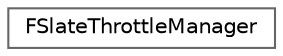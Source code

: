 digraph "Graphical Class Hierarchy"
{
 // INTERACTIVE_SVG=YES
 // LATEX_PDF_SIZE
  bgcolor="transparent";
  edge [fontname=Helvetica,fontsize=10,labelfontname=Helvetica,labelfontsize=10];
  node [fontname=Helvetica,fontsize=10,shape=box,height=0.2,width=0.4];
  rankdir="LR";
  Node0 [id="Node000000",label="FSlateThrottleManager",height=0.2,width=0.4,color="grey40", fillcolor="white", style="filled",URL="$db/db7/classFSlateThrottleManager.html",tooltip="A class which manages requests to throttle parts of the engine to ensure Slate UI performance."];
}
